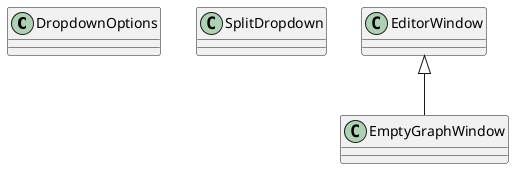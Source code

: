 @startuml
class DropdownOptions {
}
class SplitDropdown {
}
class EmptyGraphWindow {
}
EditorWindow <|-- EmptyGraphWindow
@enduml
